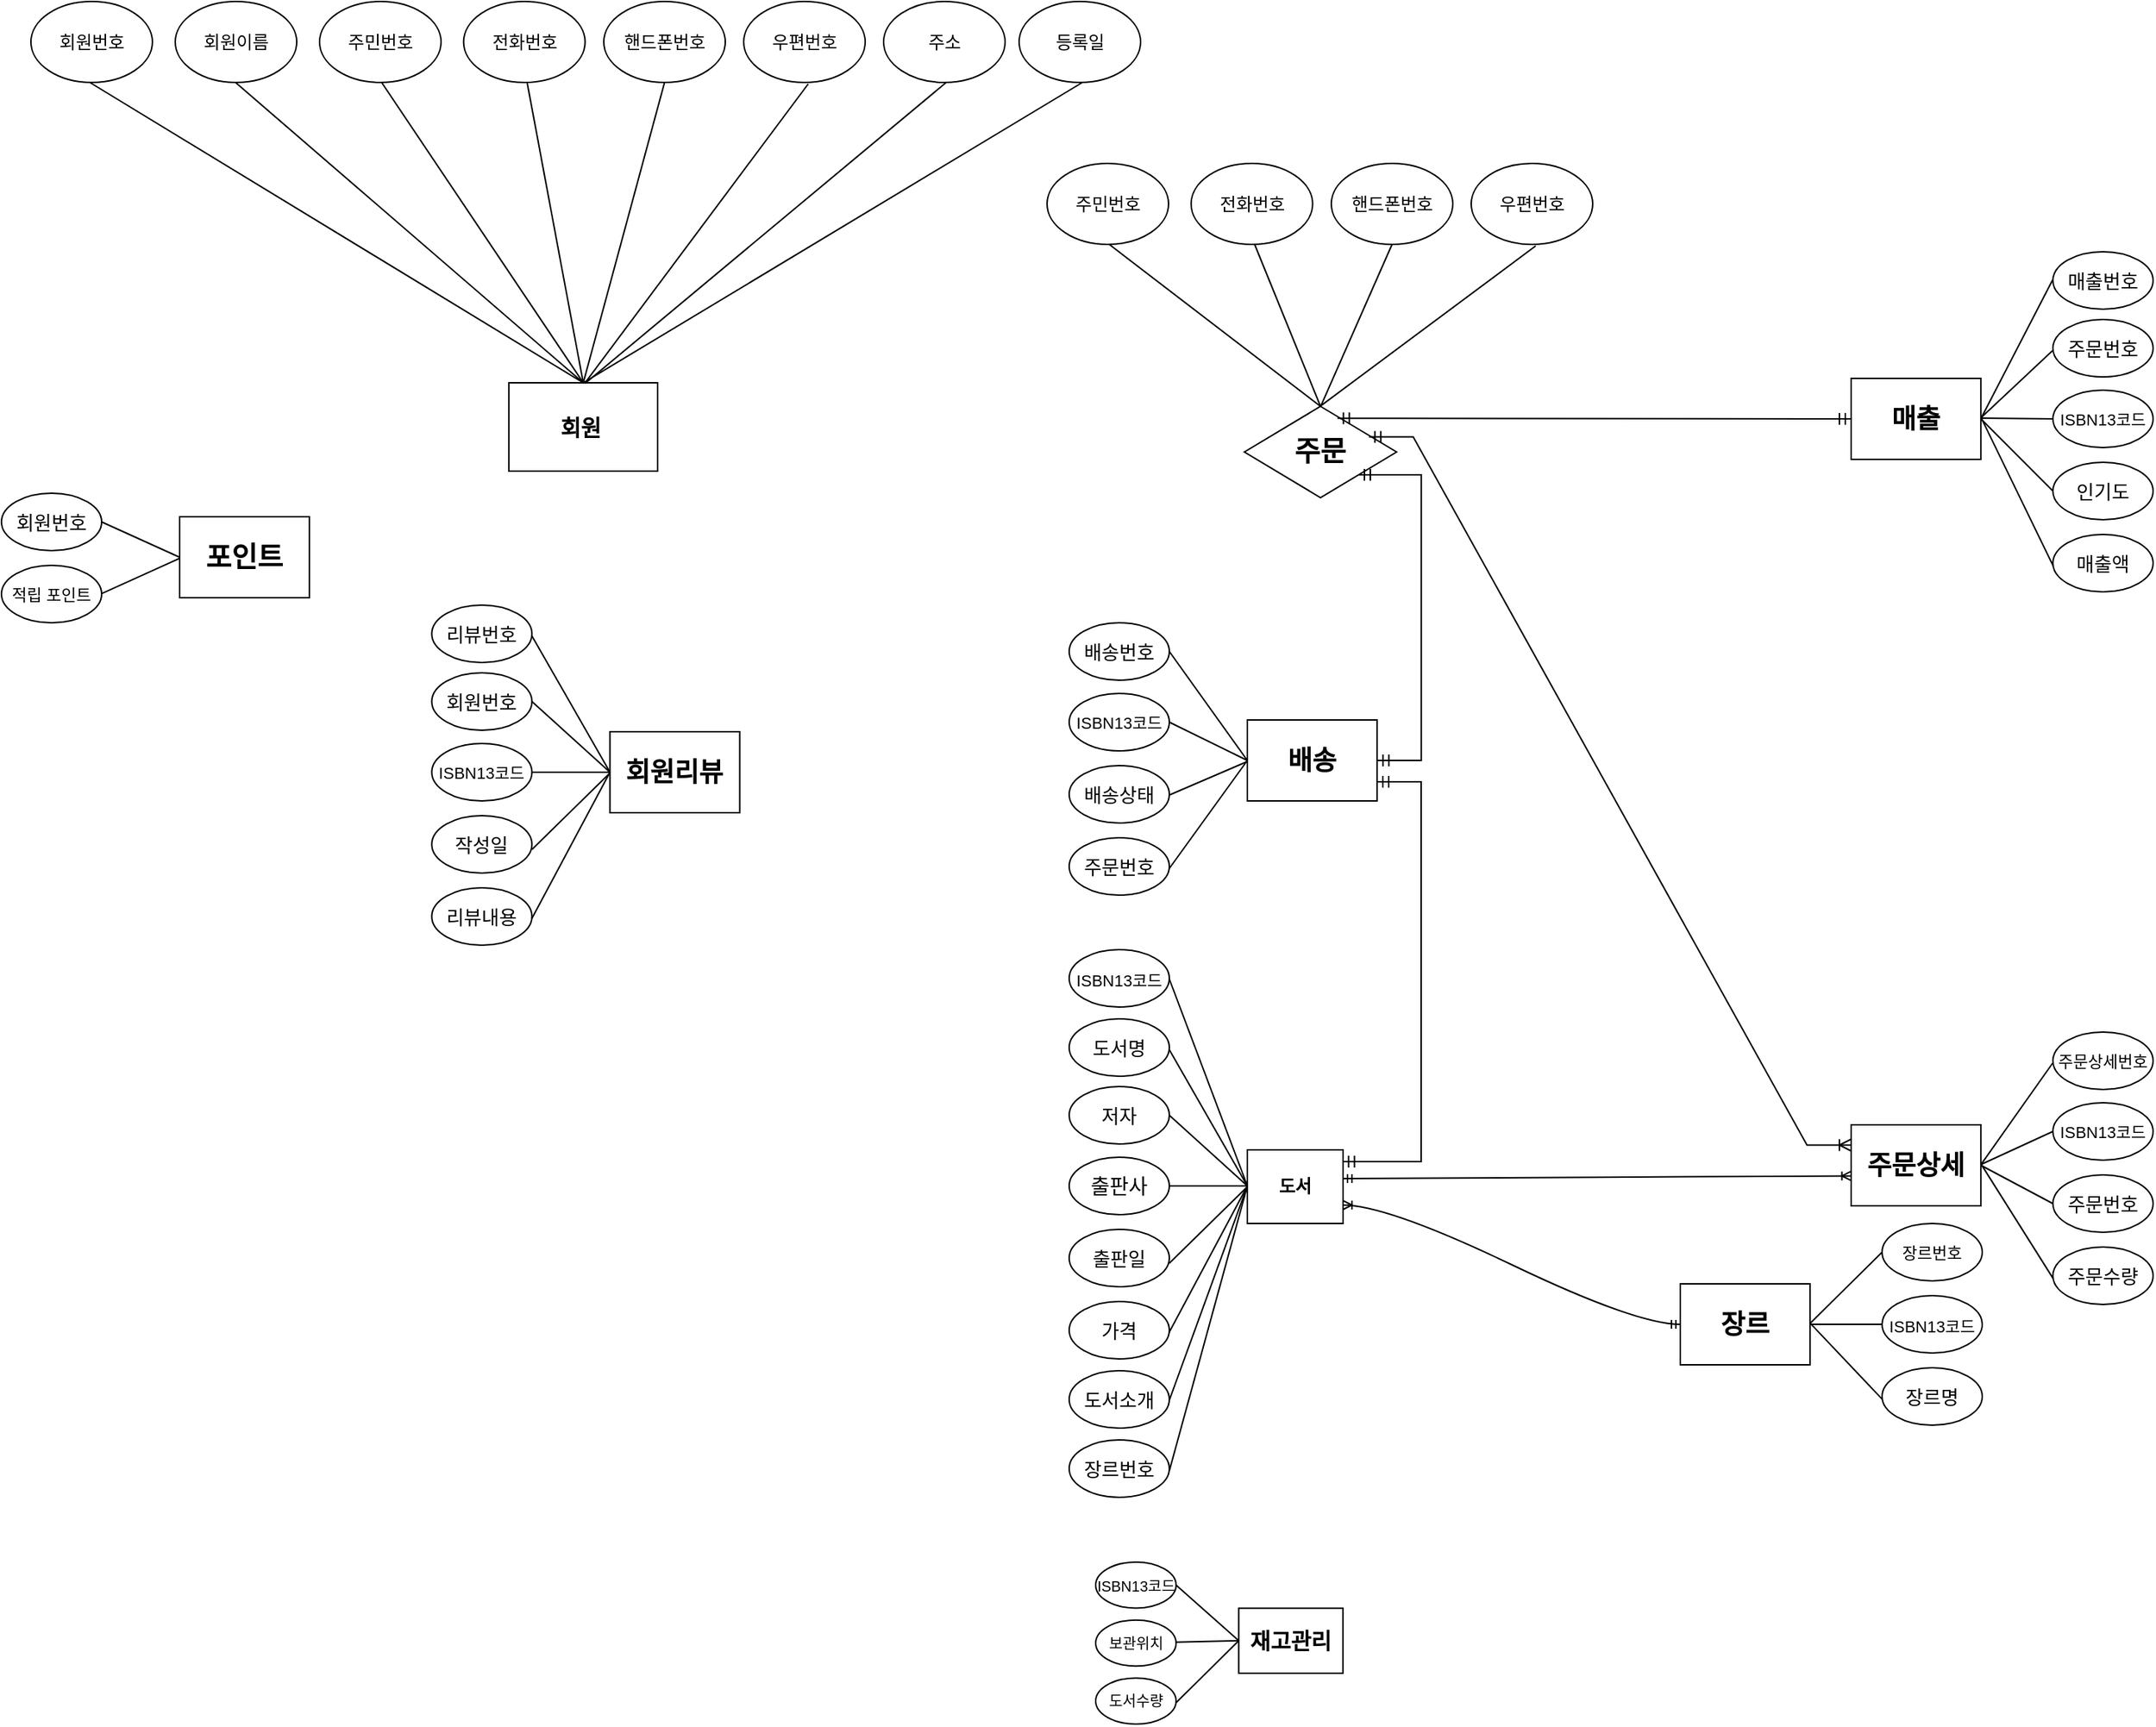 <mxfile version="26.1.2">
  <diagram name="페이지-1" id="syiTtHeckEfpy0CSojzQ">
    <mxGraphModel dx="1450" dy="1450" grid="1" gridSize="10" guides="1" tooltips="1" connect="1" arrows="1" fold="1" page="0" pageScale="1" pageWidth="827" pageHeight="1169" math="0" shadow="0">
      <root>
        <mxCell id="0" />
        <mxCell id="1" parent="0" />
        <mxCell id="3hFpW6-dM8TQfTSLVfq8-1" value="회원리뷰" style="rounded=0;whiteSpace=wrap;html=1;fontSize=18;fontStyle=1" parent="1" vertex="1">
          <mxGeometry x="-316.81" y="-24" width="88.11" height="55" as="geometry" />
        </mxCell>
        <mxCell id="3hFpW6-dM8TQfTSLVfq8-2" value="리뷰번호" style="ellipse;whiteSpace=wrap;html=1;fontSize=13;" parent="1" vertex="1">
          <mxGeometry x="-437.81" y="-110" width="68.02" height="39" as="geometry" />
        </mxCell>
        <mxCell id="3hFpW6-dM8TQfTSLVfq8-3" value="회원번호" style="ellipse;whiteSpace=wrap;html=1;fontSize=13;" parent="1" vertex="1">
          <mxGeometry x="-437.81" y="-64" width="68.02" height="39" as="geometry" />
        </mxCell>
        <mxCell id="3hFpW6-dM8TQfTSLVfq8-4" value="ISBN13코드" style="ellipse;whiteSpace=wrap;html=1;fontSize=11;" parent="1" vertex="1">
          <mxGeometry x="-437.81" y="-16" width="68.02" height="39" as="geometry" />
        </mxCell>
        <mxCell id="3hFpW6-dM8TQfTSLVfq8-5" value="작성일" style="ellipse;whiteSpace=wrap;html=1;fontSize=13;" parent="1" vertex="1">
          <mxGeometry x="-437.81" y="33" width="68.02" height="39" as="geometry" />
        </mxCell>
        <mxCell id="3hFpW6-dM8TQfTSLVfq8-6" value="리뷰내용" style="ellipse;whiteSpace=wrap;html=1;fontSize=13;" parent="1" vertex="1">
          <mxGeometry x="-437.81" y="82" width="68.02" height="39" as="geometry" />
        </mxCell>
        <mxCell id="3hFpW6-dM8TQfTSLVfq8-7" value="" style="endArrow=none;html=1;rounded=0;exitX=1;exitY=0.5;exitDx=0;exitDy=0;entryX=0;entryY=0.5;entryDx=0;entryDy=0;" parent="1" source="3hFpW6-dM8TQfTSLVfq8-4" target="3hFpW6-dM8TQfTSLVfq8-1" edge="1">
          <mxGeometry width="50" height="50" relative="1" as="geometry">
            <mxPoint x="-369.79" y="21" as="sourcePoint" />
            <mxPoint x="-317.81" y="2" as="targetPoint" />
          </mxGeometry>
        </mxCell>
        <mxCell id="3hFpW6-dM8TQfTSLVfq8-8" value="" style="endArrow=none;html=1;rounded=0;entryX=-0.004;entryY=0.516;entryDx=0;entryDy=0;entryPerimeter=0;" parent="1" target="3hFpW6-dM8TQfTSLVfq8-1" edge="1">
          <mxGeometry width="50" height="50" relative="1" as="geometry">
            <mxPoint x="-369.79" y="56" as="sourcePoint" />
            <mxPoint x="-319.79" y="6" as="targetPoint" />
          </mxGeometry>
        </mxCell>
        <mxCell id="3hFpW6-dM8TQfTSLVfq8-9" value="" style="endArrow=none;html=1;rounded=0;entryX=0;entryY=0.5;entryDx=0;entryDy=0;exitX=1;exitY=0.5;exitDx=0;exitDy=0;" parent="1" source="3hFpW6-dM8TQfTSLVfq8-3" target="3hFpW6-dM8TQfTSLVfq8-1" edge="1">
          <mxGeometry width="50" height="50" relative="1" as="geometry">
            <mxPoint x="-369.79" y="-42" as="sourcePoint" />
            <mxPoint x="-319.79" y="-92" as="targetPoint" />
          </mxGeometry>
        </mxCell>
        <mxCell id="3hFpW6-dM8TQfTSLVfq8-10" value="" style="endArrow=none;html=1;rounded=0;entryX=0;entryY=0.5;entryDx=0;entryDy=0;exitX=0.997;exitY=0.542;exitDx=0;exitDy=0;exitPerimeter=0;" parent="1" source="3hFpW6-dM8TQfTSLVfq8-6" target="3hFpW6-dM8TQfTSLVfq8-1" edge="1">
          <mxGeometry width="50" height="50" relative="1" as="geometry">
            <mxPoint x="-369.79" y="102" as="sourcePoint" />
            <mxPoint x="-319.79" y="52" as="targetPoint" />
          </mxGeometry>
        </mxCell>
        <mxCell id="3hFpW6-dM8TQfTSLVfq8-11" value="" style="endArrow=none;html=1;rounded=0;entryX=0;entryY=0.5;entryDx=0;entryDy=0;" parent="1" target="3hFpW6-dM8TQfTSLVfq8-1" edge="1">
          <mxGeometry width="50" height="50" relative="1" as="geometry">
            <mxPoint x="-369.79" y="-89" as="sourcePoint" />
            <mxPoint x="-319.79" y="-139" as="targetPoint" />
          </mxGeometry>
        </mxCell>
        <mxCell id="3hFpW6-dM8TQfTSLVfq8-12" value="포인트" style="rounded=0;whiteSpace=wrap;html=1;fontSize=19;fontStyle=1" parent="1" vertex="1">
          <mxGeometry x="-609" y="-170" width="88.11" height="55" as="geometry" />
        </mxCell>
        <mxCell id="3hFpW6-dM8TQfTSLVfq8-14" value="회원번호" style="ellipse;whiteSpace=wrap;html=1;fontSize=13;" parent="1" vertex="1">
          <mxGeometry x="-730" y="-186" width="68.02" height="39" as="geometry" />
        </mxCell>
        <mxCell id="3hFpW6-dM8TQfTSLVfq8-16" value="적립 포인트" style="ellipse;whiteSpace=wrap;html=1;fontSize=11;" parent="1" vertex="1">
          <mxGeometry x="-730" y="-137" width="68.02" height="39" as="geometry" />
        </mxCell>
        <mxCell id="3hFpW6-dM8TQfTSLVfq8-19" value="" style="endArrow=none;html=1;rounded=0;entryX=-0.004;entryY=0.516;entryDx=0;entryDy=0;entryPerimeter=0;exitX=1;exitY=0.492;exitDx=0;exitDy=0;exitPerimeter=0;" parent="1" source="3hFpW6-dM8TQfTSLVfq8-16" target="3hFpW6-dM8TQfTSLVfq8-12" edge="1">
          <mxGeometry width="50" height="50" relative="1" as="geometry">
            <mxPoint x="-661.98" y="-90" as="sourcePoint" />
            <mxPoint x="-611.98" y="-140" as="targetPoint" />
          </mxGeometry>
        </mxCell>
        <mxCell id="3hFpW6-dM8TQfTSLVfq8-20" value="" style="endArrow=none;html=1;rounded=0;entryX=0;entryY=0.5;entryDx=0;entryDy=0;exitX=1;exitY=0.5;exitDx=0;exitDy=0;" parent="1" source="3hFpW6-dM8TQfTSLVfq8-14" target="3hFpW6-dM8TQfTSLVfq8-12" edge="1">
          <mxGeometry width="50" height="50" relative="1" as="geometry">
            <mxPoint x="-661.98" y="-188" as="sourcePoint" />
            <mxPoint x="-611.98" y="-238" as="targetPoint" />
          </mxGeometry>
        </mxCell>
        <mxCell id="3hFpW6-dM8TQfTSLVfq8-40" value="배송" style="rounded=0;whiteSpace=wrap;html=1;fontSize=18;fontStyle=1" parent="1" vertex="1">
          <mxGeometry x="116" y="-32" width="88.11" height="55" as="geometry" />
        </mxCell>
        <mxCell id="3hFpW6-dM8TQfTSLVfq8-42" value="배송번호" style="ellipse;whiteSpace=wrap;html=1;fontSize=13;" parent="1" vertex="1">
          <mxGeometry x="-5" y="-98" width="68.02" height="39" as="geometry" />
        </mxCell>
        <mxCell id="3hFpW6-dM8TQfTSLVfq8-43" value="ISBN13코드" style="ellipse;whiteSpace=wrap;html=1;fontSize=11;" parent="1" vertex="1">
          <mxGeometry x="-5" y="-50" width="68.02" height="39" as="geometry" />
        </mxCell>
        <mxCell id="3hFpW6-dM8TQfTSLVfq8-44" value="배송상태" style="ellipse;whiteSpace=wrap;html=1;fontSize=13;" parent="1" vertex="1">
          <mxGeometry x="-5" y="-1" width="68.02" height="39" as="geometry" />
        </mxCell>
        <mxCell id="3hFpW6-dM8TQfTSLVfq8-45" value="주문번호" style="ellipse;whiteSpace=wrap;html=1;fontSize=13;" parent="1" vertex="1">
          <mxGeometry x="-5" y="48" width="68.02" height="39" as="geometry" />
        </mxCell>
        <mxCell id="3hFpW6-dM8TQfTSLVfq8-46" value="" style="endArrow=none;html=1;rounded=0;exitX=1;exitY=0.5;exitDx=0;exitDy=0;entryX=0;entryY=0.5;entryDx=0;entryDy=0;" parent="1" source="3hFpW6-dM8TQfTSLVfq8-43" target="3hFpW6-dM8TQfTSLVfq8-40" edge="1">
          <mxGeometry width="50" height="50" relative="1" as="geometry">
            <mxPoint x="63.02" y="13" as="sourcePoint" />
            <mxPoint x="115" y="-6" as="targetPoint" />
          </mxGeometry>
        </mxCell>
        <mxCell id="3hFpW6-dM8TQfTSLVfq8-47" value="" style="endArrow=none;html=1;rounded=0;entryX=-0.004;entryY=0.516;entryDx=0;entryDy=0;entryPerimeter=0;" parent="1" target="3hFpW6-dM8TQfTSLVfq8-40" edge="1">
          <mxGeometry width="50" height="50" relative="1" as="geometry">
            <mxPoint x="63" y="19" as="sourcePoint" />
            <mxPoint x="113.02" y="-2" as="targetPoint" />
          </mxGeometry>
        </mxCell>
        <mxCell id="3hFpW6-dM8TQfTSLVfq8-48" value="" style="endArrow=none;html=1;rounded=0;entryX=0;entryY=0.5;entryDx=0;entryDy=0;exitX=1;exitY=0.5;exitDx=0;exitDy=0;" parent="1" source="3hFpW6-dM8TQfTSLVfq8-42" target="3hFpW6-dM8TQfTSLVfq8-40" edge="1">
          <mxGeometry width="50" height="50" relative="1" as="geometry">
            <mxPoint x="63.02" y="-50" as="sourcePoint" />
            <mxPoint x="113.02" y="-100" as="targetPoint" />
          </mxGeometry>
        </mxCell>
        <mxCell id="3hFpW6-dM8TQfTSLVfq8-49" value="" style="endArrow=none;html=1;rounded=0;entryX=0;entryY=0.5;entryDx=0;entryDy=0;exitX=0.997;exitY=0.542;exitDx=0;exitDy=0;exitPerimeter=0;" parent="1" source="3hFpW6-dM8TQfTSLVfq8-45" target="3hFpW6-dM8TQfTSLVfq8-40" edge="1">
          <mxGeometry width="50" height="50" relative="1" as="geometry">
            <mxPoint x="63.02" y="94" as="sourcePoint" />
            <mxPoint x="113.02" y="44" as="targetPoint" />
          </mxGeometry>
        </mxCell>
        <mxCell id="3hFpW6-dM8TQfTSLVfq8-141" value="" style="group" parent="1" vertex="1" connectable="0">
          <mxGeometry x="-710" y="-520" width="753.5" height="319" as="geometry" />
        </mxCell>
        <mxCell id="3hFpW6-dM8TQfTSLVfq8-113" value="회원&amp;nbsp;" style="rounded=0;whiteSpace=wrap;html=1;fontStyle=1;fontSize=15;" parent="3hFpW6-dM8TQfTSLVfq8-141" vertex="1">
          <mxGeometry x="324.56" y="259" width="101" height="60" as="geometry" />
        </mxCell>
        <mxCell id="3hFpW6-dM8TQfTSLVfq8-114" value="전화번호" style="ellipse;whiteSpace=wrap;html=1;" parent="3hFpW6-dM8TQfTSLVfq8-141" vertex="1">
          <mxGeometry x="293.81" width="82.5" height="55" as="geometry" />
        </mxCell>
        <mxCell id="3hFpW6-dM8TQfTSLVfq8-115" value="주민번호" style="ellipse;whiteSpace=wrap;html=1;" parent="3hFpW6-dM8TQfTSLVfq8-141" vertex="1">
          <mxGeometry x="196" width="82.5" height="55" as="geometry" />
        </mxCell>
        <mxCell id="3hFpW6-dM8TQfTSLVfq8-116" value="회원이름" style="ellipse;whiteSpace=wrap;html=1;" parent="3hFpW6-dM8TQfTSLVfq8-141" vertex="1">
          <mxGeometry x="98" width="82.5" height="55" as="geometry" />
        </mxCell>
        <mxCell id="3hFpW6-dM8TQfTSLVfq8-117" value="회원번호" style="ellipse;whiteSpace=wrap;html=1;" parent="3hFpW6-dM8TQfTSLVfq8-141" vertex="1">
          <mxGeometry width="82.5" height="55" as="geometry" />
        </mxCell>
        <mxCell id="3hFpW6-dM8TQfTSLVfq8-118" value="우편번호" style="ellipse;whiteSpace=wrap;html=1;" parent="3hFpW6-dM8TQfTSLVfq8-141" vertex="1">
          <mxGeometry x="484" width="82.5" height="55" as="geometry" />
        </mxCell>
        <mxCell id="3hFpW6-dM8TQfTSLVfq8-119" value="핸드폰번호" style="ellipse;whiteSpace=wrap;html=1;" parent="3hFpW6-dM8TQfTSLVfq8-141" vertex="1">
          <mxGeometry x="389" width="82.5" height="55" as="geometry" />
        </mxCell>
        <mxCell id="3hFpW6-dM8TQfTSLVfq8-120" value="주소" style="ellipse;whiteSpace=wrap;html=1;" parent="3hFpW6-dM8TQfTSLVfq8-141" vertex="1">
          <mxGeometry x="579" width="82.5" height="55" as="geometry" />
        </mxCell>
        <mxCell id="3hFpW6-dM8TQfTSLVfq8-121" value="등록일" style="ellipse;whiteSpace=wrap;html=1;" parent="3hFpW6-dM8TQfTSLVfq8-141" vertex="1">
          <mxGeometry x="671" width="82.5" height="55" as="geometry" />
        </mxCell>
        <mxCell id="3hFpW6-dM8TQfTSLVfq8-122" value="" style="endArrow=none;html=1;rounded=0;entryX=0.5;entryY=1;entryDx=0;entryDy=0;exitX=0.5;exitY=0;exitDx=0;exitDy=0;" parent="3hFpW6-dM8TQfTSLVfq8-141" source="3hFpW6-dM8TQfTSLVfq8-113" target="3hFpW6-dM8TQfTSLVfq8-119" edge="1">
          <mxGeometry width="50" height="50" relative="1" as="geometry">
            <mxPoint x="378" y="261" as="sourcePoint" />
            <mxPoint x="453" y="107" as="targetPoint" />
          </mxGeometry>
        </mxCell>
        <mxCell id="3hFpW6-dM8TQfTSLVfq8-124" value="" style="endArrow=none;html=1;rounded=0;entryX=0.5;entryY=1;entryDx=0;entryDy=0;exitX=0.501;exitY=0.01;exitDx=0;exitDy=0;exitPerimeter=0;" parent="3hFpW6-dM8TQfTSLVfq8-141" source="3hFpW6-dM8TQfTSLVfq8-113" edge="1">
          <mxGeometry width="50" height="50" relative="1" as="geometry">
            <mxPoint x="281.94" y="259" as="sourcePoint" />
            <mxPoint x="336.94" y="55" as="targetPoint" />
          </mxGeometry>
        </mxCell>
        <mxCell id="3hFpW6-dM8TQfTSLVfq8-126" value="" style="endArrow=none;html=1;rounded=0;entryX=0.5;entryY=1;entryDx=0;entryDy=0;exitX=0.511;exitY=0.009;exitDx=0;exitDy=0;exitPerimeter=0;" parent="3hFpW6-dM8TQfTSLVfq8-141" source="3hFpW6-dM8TQfTSLVfq8-113" edge="1">
          <mxGeometry width="50" height="50" relative="1" as="geometry">
            <mxPoint x="375" y="258" as="sourcePoint" />
            <mxPoint x="621.5" y="55" as="targetPoint" />
          </mxGeometry>
        </mxCell>
        <mxCell id="3hFpW6-dM8TQfTSLVfq8-127" value="" style="endArrow=none;html=1;rounded=0;entryX=0.5;entryY=1;entryDx=0;entryDy=0;exitX=0.5;exitY=0;exitDx=0;exitDy=0;" parent="3hFpW6-dM8TQfTSLVfq8-141" source="3hFpW6-dM8TQfTSLVfq8-113" edge="1">
          <mxGeometry width="50" height="50" relative="1" as="geometry">
            <mxPoint x="659" y="259" as="sourcePoint" />
            <mxPoint x="714" y="55" as="targetPoint" />
          </mxGeometry>
        </mxCell>
        <mxCell id="3hFpW6-dM8TQfTSLVfq8-128" value="" style="endArrow=none;html=1;rounded=0;entryX=0.5;entryY=1;entryDx=0;entryDy=0;" parent="3hFpW6-dM8TQfTSLVfq8-141" edge="1">
          <mxGeometry width="50" height="50" relative="1" as="geometry">
            <mxPoint x="376.31" y="259" as="sourcePoint" />
            <mxPoint x="527.81" y="56" as="targetPoint" />
          </mxGeometry>
        </mxCell>
        <mxCell id="3hFpW6-dM8TQfTSLVfq8-129" value="" style="endArrow=none;html=1;rounded=0;entryX=0.51;entryY=0.998;entryDx=0;entryDy=0;exitX=0.5;exitY=0;exitDx=0;exitDy=0;entryPerimeter=0;" parent="3hFpW6-dM8TQfTSLVfq8-141" source="3hFpW6-dM8TQfTSLVfq8-113" target="3hFpW6-dM8TQfTSLVfq8-115" edge="1">
          <mxGeometry width="50" height="50" relative="1" as="geometry">
            <mxPoint x="87" y="259" as="sourcePoint" />
            <mxPoint x="238.5" y="56" as="targetPoint" />
          </mxGeometry>
        </mxCell>
        <mxCell id="3hFpW6-dM8TQfTSLVfq8-130" value="" style="endArrow=none;html=1;rounded=0;entryX=0.51;entryY=0.998;entryDx=0;entryDy=0;exitX=0.5;exitY=0;exitDx=0;exitDy=0;entryPerimeter=0;" parent="3hFpW6-dM8TQfTSLVfq8-141" source="3hFpW6-dM8TQfTSLVfq8-113" edge="1">
          <mxGeometry width="50" height="50" relative="1" as="geometry">
            <mxPoint x="275.93" y="259" as="sourcePoint" />
            <mxPoint x="138.93" y="55" as="targetPoint" />
          </mxGeometry>
        </mxCell>
        <mxCell id="3hFpW6-dM8TQfTSLVfq8-131" value="" style="endArrow=none;html=1;rounded=0;entryX=0.51;entryY=0.998;entryDx=0;entryDy=0;exitX=0.5;exitY=0;exitDx=0;exitDy=0;entryPerimeter=0;" parent="3hFpW6-dM8TQfTSLVfq8-141" source="3hFpW6-dM8TQfTSLVfq8-113" edge="1">
          <mxGeometry width="50" height="50" relative="1" as="geometry">
            <mxPoint x="276.07" y="259" as="sourcePoint" />
            <mxPoint x="40" y="55" as="targetPoint" />
          </mxGeometry>
        </mxCell>
        <mxCell id="3hFpW6-dM8TQfTSLVfq8-142" value="" style="group" parent="1" vertex="1" connectable="0">
          <mxGeometry x="-20" y="-410" width="370.5" height="227" as="geometry" />
        </mxCell>
        <mxCell id="3hFpW6-dM8TQfTSLVfq8-132" value="주문" style="rhombus;whiteSpace=wrap;html=1;fontSize=19;fontStyle=1" parent="3hFpW6-dM8TQfTSLVfq8-142" vertex="1">
          <mxGeometry x="134" y="165" width="103.33" height="62" as="geometry" />
        </mxCell>
        <mxCell id="3hFpW6-dM8TQfTSLVfq8-133" value="주민번호" style="ellipse;whiteSpace=wrap;html=1;" parent="3hFpW6-dM8TQfTSLVfq8-142" vertex="1">
          <mxGeometry width="82.5" height="55" as="geometry" />
        </mxCell>
        <mxCell id="3hFpW6-dM8TQfTSLVfq8-134" value="전화번호" style="ellipse;whiteSpace=wrap;html=1;" parent="3hFpW6-dM8TQfTSLVfq8-142" vertex="1">
          <mxGeometry x="97.81" width="82.5" height="55" as="geometry" />
        </mxCell>
        <mxCell id="3hFpW6-dM8TQfTSLVfq8-135" value="핸드폰번호" style="ellipse;whiteSpace=wrap;html=1;" parent="3hFpW6-dM8TQfTSLVfq8-142" vertex="1">
          <mxGeometry x="193" width="82.5" height="55" as="geometry" />
        </mxCell>
        <mxCell id="3hFpW6-dM8TQfTSLVfq8-136" value="우편번호" style="ellipse;whiteSpace=wrap;html=1;" parent="3hFpW6-dM8TQfTSLVfq8-142" vertex="1">
          <mxGeometry x="288" width="82.5" height="55" as="geometry" />
        </mxCell>
        <mxCell id="3hFpW6-dM8TQfTSLVfq8-137" value="" style="endArrow=none;html=1;rounded=0;entryX=0.51;entryY=0.998;entryDx=0;entryDy=0;entryPerimeter=0;exitX=0.5;exitY=0;exitDx=0;exitDy=0;" parent="3hFpW6-dM8TQfTSLVfq8-142" source="3hFpW6-dM8TQfTSLVfq8-132" target="3hFpW6-dM8TQfTSLVfq8-133" edge="1">
          <mxGeometry width="50" height="50" relative="1" as="geometry">
            <mxPoint x="179" y="259" as="sourcePoint" />
            <mxPoint x="42.5" y="56" as="targetPoint" />
          </mxGeometry>
        </mxCell>
        <mxCell id="3hFpW6-dM8TQfTSLVfq8-138" value="" style="endArrow=none;html=1;rounded=0;entryX=0.5;entryY=1;entryDx=0;entryDy=0;exitX=0.5;exitY=0;exitDx=0;exitDy=0;" parent="3hFpW6-dM8TQfTSLVfq8-142" source="3hFpW6-dM8TQfTSLVfq8-132" edge="1">
          <mxGeometry width="50" height="50" relative="1" as="geometry">
            <mxPoint x="179" y="260" as="sourcePoint" />
            <mxPoint x="140.94" y="55" as="targetPoint" />
          </mxGeometry>
        </mxCell>
        <mxCell id="3hFpW6-dM8TQfTSLVfq8-139" value="" style="endArrow=none;html=1;rounded=0;entryX=0.5;entryY=1;entryDx=0;entryDy=0;exitX=0.5;exitY=0.005;exitDx=0;exitDy=0;exitPerimeter=0;" parent="3hFpW6-dM8TQfTSLVfq8-142" source="3hFpW6-dM8TQfTSLVfq8-132" target="3hFpW6-dM8TQfTSLVfq8-135" edge="1">
          <mxGeometry width="50" height="50" relative="1" as="geometry">
            <mxPoint x="179" y="259" as="sourcePoint" />
            <mxPoint x="257" y="107" as="targetPoint" />
          </mxGeometry>
        </mxCell>
        <mxCell id="3hFpW6-dM8TQfTSLVfq8-140" value="" style="endArrow=none;html=1;rounded=0;entryX=0.5;entryY=1;entryDx=0;entryDy=0;exitX=0.498;exitY=-0.001;exitDx=0;exitDy=0;exitPerimeter=0;" parent="3hFpW6-dM8TQfTSLVfq8-142" source="3hFpW6-dM8TQfTSLVfq8-132" edge="1">
          <mxGeometry width="50" height="50" relative="1" as="geometry">
            <mxPoint x="180.31" y="259" as="sourcePoint" />
            <mxPoint x="331.81" y="56" as="targetPoint" />
          </mxGeometry>
        </mxCell>
        <mxCell id="3hFpW6-dM8TQfTSLVfq8-143" value="" style="group" parent="1" vertex="1" connectable="0">
          <mxGeometry x="526" y="180" width="205.02" height="185" as="geometry" />
        </mxCell>
        <mxCell id="3hFpW6-dM8TQfTSLVfq8-72" value="주문상세" style="rounded=0;whiteSpace=wrap;html=1;fontSize=18;fontStyle=1" parent="3hFpW6-dM8TQfTSLVfq8-143" vertex="1">
          <mxGeometry y="63" width="88.11" height="55" as="geometry" />
        </mxCell>
        <mxCell id="3hFpW6-dM8TQfTSLVfq8-74" value="주문상세번호" style="ellipse;whiteSpace=wrap;html=1;fontSize=11;" parent="3hFpW6-dM8TQfTSLVfq8-143" vertex="1">
          <mxGeometry x="137" width="68.02" height="39" as="geometry" />
        </mxCell>
        <mxCell id="3hFpW6-dM8TQfTSLVfq8-75" value="ISBN13코드" style="ellipse;whiteSpace=wrap;html=1;fontSize=11;" parent="3hFpW6-dM8TQfTSLVfq8-143" vertex="1">
          <mxGeometry x="137" y="48" width="68.02" height="39" as="geometry" />
        </mxCell>
        <mxCell id="3hFpW6-dM8TQfTSLVfq8-76" value="주문번호" style="ellipse;whiteSpace=wrap;html=1;fontSize=13;" parent="3hFpW6-dM8TQfTSLVfq8-143" vertex="1">
          <mxGeometry x="137" y="97" width="68.02" height="39" as="geometry" />
        </mxCell>
        <mxCell id="3hFpW6-dM8TQfTSLVfq8-77" value="주문수량" style="ellipse;whiteSpace=wrap;html=1;fontSize=13;" parent="3hFpW6-dM8TQfTSLVfq8-143" vertex="1">
          <mxGeometry x="137" y="146" width="68.02" height="39" as="geometry" />
        </mxCell>
        <mxCell id="3hFpW6-dM8TQfTSLVfq8-78" value="" style="endArrow=none;html=1;rounded=0;exitX=0;exitY=0.5;exitDx=0;exitDy=0;" parent="3hFpW6-dM8TQfTSLVfq8-143" source="3hFpW6-dM8TQfTSLVfq8-75" edge="1">
          <mxGeometry width="50" height="50" relative="1" as="geometry">
            <mxPoint x="205.02" y="108" as="sourcePoint" />
            <mxPoint x="88" y="90" as="targetPoint" />
          </mxGeometry>
        </mxCell>
        <mxCell id="3hFpW6-dM8TQfTSLVfq8-79" value="" style="endArrow=none;html=1;rounded=0;entryX=1;entryY=0.5;entryDx=0;entryDy=0;exitX=0;exitY=0.5;exitDx=0;exitDy=0;" parent="3hFpW6-dM8TQfTSLVfq8-143" source="3hFpW6-dM8TQfTSLVfq8-76" target="3hFpW6-dM8TQfTSLVfq8-72" edge="1">
          <mxGeometry width="50" height="50" relative="1" as="geometry">
            <mxPoint x="136" y="139" as="sourcePoint" />
            <mxPoint x="87" y="92" as="targetPoint" />
          </mxGeometry>
        </mxCell>
        <mxCell id="3hFpW6-dM8TQfTSLVfq8-80" value="" style="endArrow=none;html=1;rounded=0;entryX=1.005;entryY=0.48;entryDx=0;entryDy=0;exitX=-0.003;exitY=0.542;exitDx=0;exitDy=0;entryPerimeter=0;exitPerimeter=0;" parent="3hFpW6-dM8TQfTSLVfq8-143" source="3hFpW6-dM8TQfTSLVfq8-74" target="3hFpW6-dM8TQfTSLVfq8-72" edge="1">
          <mxGeometry width="50" height="50" relative="1" as="geometry">
            <mxPoint x="205.02" y="45" as="sourcePoint" />
            <mxPoint x="255.02" y="-5" as="targetPoint" />
          </mxGeometry>
        </mxCell>
        <mxCell id="3hFpW6-dM8TQfTSLVfq8-81" value="" style="endArrow=none;html=1;rounded=0;exitX=0.004;exitY=0.553;exitDx=0;exitDy=0;exitPerimeter=0;entryX=1.003;entryY=0.49;entryDx=0;entryDy=0;entryPerimeter=0;" parent="3hFpW6-dM8TQfTSLVfq8-143" source="3hFpW6-dM8TQfTSLVfq8-77" target="3hFpW6-dM8TQfTSLVfq8-72" edge="1">
          <mxGeometry width="50" height="50" relative="1" as="geometry">
            <mxPoint x="205.02" y="189" as="sourcePoint" />
            <mxPoint x="87" y="91" as="targetPoint" />
          </mxGeometry>
        </mxCell>
        <mxCell id="3hFpW6-dM8TQfTSLVfq8-144" value="" style="group" parent="1" vertex="1" connectable="0">
          <mxGeometry x="526" y="-350" width="205.02" height="231" as="geometry" />
        </mxCell>
        <mxCell id="3hFpW6-dM8TQfTSLVfq8-61" value="매출" style="rounded=0;whiteSpace=wrap;html=1;fontSize=18;fontStyle=1" parent="3hFpW6-dM8TQfTSLVfq8-144" vertex="1">
          <mxGeometry y="86" width="88.11" height="55" as="geometry" />
        </mxCell>
        <mxCell id="3hFpW6-dM8TQfTSLVfq8-62" value="매출번호" style="ellipse;whiteSpace=wrap;html=1;fontSize=13;" parent="3hFpW6-dM8TQfTSLVfq8-144" vertex="1">
          <mxGeometry x="137" width="68.02" height="39" as="geometry" />
        </mxCell>
        <mxCell id="3hFpW6-dM8TQfTSLVfq8-63" value="주문번호" style="ellipse;whiteSpace=wrap;html=1;fontSize=13;" parent="3hFpW6-dM8TQfTSLVfq8-144" vertex="1">
          <mxGeometry x="137" y="46" width="68.02" height="39" as="geometry" />
        </mxCell>
        <mxCell id="3hFpW6-dM8TQfTSLVfq8-64" value="ISBN13코드" style="ellipse;whiteSpace=wrap;html=1;fontSize=11;" parent="3hFpW6-dM8TQfTSLVfq8-144" vertex="1">
          <mxGeometry x="137" y="94" width="68.02" height="39" as="geometry" />
        </mxCell>
        <mxCell id="3hFpW6-dM8TQfTSLVfq8-65" value="인기도" style="ellipse;whiteSpace=wrap;html=1;fontSize=13;" parent="3hFpW6-dM8TQfTSLVfq8-144" vertex="1">
          <mxGeometry x="137" y="143" width="68.02" height="39" as="geometry" />
        </mxCell>
        <mxCell id="3hFpW6-dM8TQfTSLVfq8-66" value="매출액" style="ellipse;whiteSpace=wrap;html=1;fontSize=13;" parent="3hFpW6-dM8TQfTSLVfq8-144" vertex="1">
          <mxGeometry x="137" y="192" width="68.02" height="39" as="geometry" />
        </mxCell>
        <mxCell id="3hFpW6-dM8TQfTSLVfq8-67" value="" style="endArrow=none;html=1;rounded=0;exitX=0;exitY=0.5;exitDx=0;exitDy=0;" parent="3hFpW6-dM8TQfTSLVfq8-144" source="3hFpW6-dM8TQfTSLVfq8-64" edge="1">
          <mxGeometry width="50" height="50" relative="1" as="geometry">
            <mxPoint x="205.02" y="131" as="sourcePoint" />
            <mxPoint x="88" y="113" as="targetPoint" />
          </mxGeometry>
        </mxCell>
        <mxCell id="3hFpW6-dM8TQfTSLVfq8-68" value="" style="endArrow=none;html=1;rounded=0;entryX=1;entryY=0.5;entryDx=0;entryDy=0;exitX=0;exitY=0.5;exitDx=0;exitDy=0;" parent="3hFpW6-dM8TQfTSLVfq8-144" source="3hFpW6-dM8TQfTSLVfq8-65" target="3hFpW6-dM8TQfTSLVfq8-61" edge="1">
          <mxGeometry width="50" height="50" relative="1" as="geometry">
            <mxPoint x="136" y="162" as="sourcePoint" />
            <mxPoint x="87" y="115" as="targetPoint" />
          </mxGeometry>
        </mxCell>
        <mxCell id="3hFpW6-dM8TQfTSLVfq8-69" value="" style="endArrow=none;html=1;rounded=0;entryX=1.005;entryY=0.48;entryDx=0;entryDy=0;exitX=-0.003;exitY=0.542;exitDx=0;exitDy=0;entryPerimeter=0;exitPerimeter=0;" parent="3hFpW6-dM8TQfTSLVfq8-144" source="3hFpW6-dM8TQfTSLVfq8-63" target="3hFpW6-dM8TQfTSLVfq8-61" edge="1">
          <mxGeometry width="50" height="50" relative="1" as="geometry">
            <mxPoint x="205.02" y="68" as="sourcePoint" />
            <mxPoint x="255.02" y="18" as="targetPoint" />
          </mxGeometry>
        </mxCell>
        <mxCell id="3hFpW6-dM8TQfTSLVfq8-70" value="" style="endArrow=none;html=1;rounded=0;exitX=0.004;exitY=0.553;exitDx=0;exitDy=0;exitPerimeter=0;entryX=1.003;entryY=0.49;entryDx=0;entryDy=0;entryPerimeter=0;" parent="3hFpW6-dM8TQfTSLVfq8-144" source="3hFpW6-dM8TQfTSLVfq8-66" target="3hFpW6-dM8TQfTSLVfq8-61" edge="1">
          <mxGeometry width="50" height="50" relative="1" as="geometry">
            <mxPoint x="205.02" y="212" as="sourcePoint" />
            <mxPoint x="87" y="114" as="targetPoint" />
          </mxGeometry>
        </mxCell>
        <mxCell id="3hFpW6-dM8TQfTSLVfq8-71" value="" style="endArrow=none;html=1;rounded=0;entryX=1.002;entryY=0.491;entryDx=0;entryDy=0;entryPerimeter=0;exitX=-0.002;exitY=0.487;exitDx=0;exitDy=0;exitPerimeter=0;" parent="3hFpW6-dM8TQfTSLVfq8-144" source="3hFpW6-dM8TQfTSLVfq8-62" target="3hFpW6-dM8TQfTSLVfq8-61" edge="1">
          <mxGeometry width="50" height="50" relative="1" as="geometry">
            <mxPoint x="205.02" y="21" as="sourcePoint" />
            <mxPoint x="88" y="115" as="targetPoint" />
          </mxGeometry>
        </mxCell>
        <mxCell id="3hFpW6-dM8TQfTSLVfq8-145" value="" style="group" parent="1" vertex="1" connectable="0">
          <mxGeometry x="410" y="310" width="205.02" height="137" as="geometry" />
        </mxCell>
        <mxCell id="3hFpW6-dM8TQfTSLVfq8-83" value="장르" style="rounded=0;whiteSpace=wrap;html=1;fontSize=18;fontStyle=1" parent="3hFpW6-dM8TQfTSLVfq8-145" vertex="1">
          <mxGeometry y="41" width="88.11" height="55" as="geometry" />
        </mxCell>
        <mxCell id="3hFpW6-dM8TQfTSLVfq8-85" value="장르번호" style="ellipse;whiteSpace=wrap;html=1;fontSize=11;" parent="3hFpW6-dM8TQfTSLVfq8-145" vertex="1">
          <mxGeometry x="137" width="68.02" height="39" as="geometry" />
        </mxCell>
        <mxCell id="3hFpW6-dM8TQfTSLVfq8-86" value="&lt;span style=&quot;font-size: 11px;&quot;&gt;ISBN13코드&lt;/span&gt;" style="ellipse;whiteSpace=wrap;html=1;fontSize=13;" parent="3hFpW6-dM8TQfTSLVfq8-145" vertex="1">
          <mxGeometry x="137" y="49" width="68.02" height="39" as="geometry" />
        </mxCell>
        <mxCell id="3hFpW6-dM8TQfTSLVfq8-87" value="장르명" style="ellipse;whiteSpace=wrap;html=1;fontSize=13;" parent="3hFpW6-dM8TQfTSLVfq8-145" vertex="1">
          <mxGeometry x="137" y="98" width="68.02" height="39" as="geometry" />
        </mxCell>
        <mxCell id="3hFpW6-dM8TQfTSLVfq8-88" value="" style="endArrow=none;html=1;rounded=0;exitX=0;exitY=0.5;exitDx=0;exitDy=0;" parent="3hFpW6-dM8TQfTSLVfq8-145" source="3hFpW6-dM8TQfTSLVfq8-85" edge="1">
          <mxGeometry width="50" height="50" relative="1" as="geometry">
            <mxPoint x="205.02" y="86" as="sourcePoint" />
            <mxPoint x="88" y="68" as="targetPoint" />
          </mxGeometry>
        </mxCell>
        <mxCell id="3hFpW6-dM8TQfTSLVfq8-89" value="" style="endArrow=none;html=1;rounded=0;entryX=1;entryY=0.5;entryDx=0;entryDy=0;exitX=0;exitY=0.5;exitDx=0;exitDy=0;" parent="3hFpW6-dM8TQfTSLVfq8-145" source="3hFpW6-dM8TQfTSLVfq8-86" target="3hFpW6-dM8TQfTSLVfq8-83" edge="1">
          <mxGeometry width="50" height="50" relative="1" as="geometry">
            <mxPoint x="136" y="117" as="sourcePoint" />
            <mxPoint x="87" y="70" as="targetPoint" />
          </mxGeometry>
        </mxCell>
        <mxCell id="3hFpW6-dM8TQfTSLVfq8-91" value="" style="endArrow=none;html=1;rounded=0;exitX=0.004;exitY=0.553;exitDx=0;exitDy=0;exitPerimeter=0;entryX=1.003;entryY=0.49;entryDx=0;entryDy=0;entryPerimeter=0;" parent="3hFpW6-dM8TQfTSLVfq8-145" source="3hFpW6-dM8TQfTSLVfq8-87" target="3hFpW6-dM8TQfTSLVfq8-83" edge="1">
          <mxGeometry width="50" height="50" relative="1" as="geometry">
            <mxPoint x="205.02" y="167" as="sourcePoint" />
            <mxPoint x="87" y="69" as="targetPoint" />
          </mxGeometry>
        </mxCell>
        <mxCell id="3hFpW6-dM8TQfTSLVfq8-147" value="" style="group" parent="1" vertex="1" connectable="0">
          <mxGeometry x="13" y="540" width="167.91" height="110" as="geometry" />
        </mxCell>
        <mxCell id="3hFpW6-dM8TQfTSLVfq8-52" value="재고관리" style="rounded=0;whiteSpace=wrap;html=1;fontSize=15;fontStyle=1" parent="3hFpW6-dM8TQfTSLVfq8-147" vertex="1">
          <mxGeometry x="97.16" y="31.314" width="70.75" height="44.161" as="geometry" />
        </mxCell>
        <mxCell id="3hFpW6-dM8TQfTSLVfq8-54" value="ISBN13코드" style="ellipse;whiteSpace=wrap;html=1;fontSize=10;" parent="3hFpW6-dM8TQfTSLVfq8-147" vertex="1">
          <mxGeometry width="54.618" height="31.314" as="geometry" />
        </mxCell>
        <mxCell id="3hFpW6-dM8TQfTSLVfq8-55" value="보관위치" style="ellipse;whiteSpace=wrap;html=1;fontSize=10;" parent="3hFpW6-dM8TQfTSLVfq8-147" vertex="1">
          <mxGeometry y="39.343" width="54.618" height="31.314" as="geometry" />
        </mxCell>
        <mxCell id="3hFpW6-dM8TQfTSLVfq8-56" value="도서수량" style="ellipse;whiteSpace=wrap;html=1;fontSize=10;" parent="3hFpW6-dM8TQfTSLVfq8-147" vertex="1">
          <mxGeometry y="78.686" width="54.618" height="31.314" as="geometry" />
        </mxCell>
        <mxCell id="3hFpW6-dM8TQfTSLVfq8-57" value="" style="endArrow=none;html=1;rounded=0;exitX=1;exitY=0.5;exitDx=0;exitDy=0;entryX=0;entryY=0.5;entryDx=0;entryDy=0;" parent="3hFpW6-dM8TQfTSLVfq8-147" source="3hFpW6-dM8TQfTSLVfq8-54" target="3hFpW6-dM8TQfTSLVfq8-52" edge="1">
          <mxGeometry width="50" height="50" relative="1" as="geometry">
            <mxPoint x="54.618" y="67.445" as="sourcePoint" />
            <mxPoint x="96.357" y="52.19" as="targetPoint" />
          </mxGeometry>
        </mxCell>
        <mxCell id="3hFpW6-dM8TQfTSLVfq8-58" value="" style="endArrow=none;html=1;rounded=0;entryX=0;entryY=0.5;entryDx=0;entryDy=0;exitX=0.998;exitY=0.481;exitDx=0;exitDy=0;exitPerimeter=0;" parent="3hFpW6-dM8TQfTSLVfq8-147" source="3hFpW6-dM8TQfTSLVfq8-55" target="3hFpW6-dM8TQfTSLVfq8-52" edge="1">
          <mxGeometry width="50" height="50" relative="1" as="geometry">
            <mxPoint x="54.602" y="72.263" as="sourcePoint" />
            <mxPoint x="94.767" y="55.401" as="targetPoint" />
          </mxGeometry>
        </mxCell>
        <mxCell id="3hFpW6-dM8TQfTSLVfq8-60" value="" style="endArrow=none;html=1;rounded=0;entryX=0;entryY=0.5;entryDx=0;entryDy=0;exitX=0.997;exitY=0.542;exitDx=0;exitDy=0;exitPerimeter=0;" parent="3hFpW6-dM8TQfTSLVfq8-147" source="3hFpW6-dM8TQfTSLVfq8-56" target="3hFpW6-dM8TQfTSLVfq8-52" edge="1">
          <mxGeometry width="50" height="50" relative="1" as="geometry">
            <mxPoint x="54.618" y="132.482" as="sourcePoint" />
            <mxPoint x="94.767" y="92.336" as="targetPoint" />
          </mxGeometry>
        </mxCell>
        <mxCell id="3hFpW6-dM8TQfTSLVfq8-153" value="" style="edgeStyle=entityRelationEdgeStyle;fontSize=12;html=1;endArrow=ERmandOne;startArrow=ERmandOne;rounded=0;entryX=0;entryY=0.5;entryDx=0;entryDy=0;exitX=0.612;exitY=0.132;exitDx=0;exitDy=0;exitPerimeter=0;" parent="1" source="3hFpW6-dM8TQfTSLVfq8-132" target="3hFpW6-dM8TQfTSLVfq8-61" edge="1">
          <mxGeometry width="100" height="100" relative="1" as="geometry">
            <mxPoint x="345" y="-101" as="sourcePoint" />
            <mxPoint x="445" y="-201" as="targetPoint" />
          </mxGeometry>
        </mxCell>
        <mxCell id="3hFpW6-dM8TQfTSLVfq8-155" value="" style="edgeStyle=entityRelationEdgeStyle;fontSize=12;html=1;endArrow=ERoneToMany;startArrow=ERmandOne;rounded=0;entryX=0;entryY=0.25;entryDx=0;entryDy=0;exitX=0.819;exitY=0.335;exitDx=0;exitDy=0;exitPerimeter=0;" parent="1" source="3hFpW6-dM8TQfTSLVfq8-132" target="3hFpW6-dM8TQfTSLVfq8-72" edge="1">
          <mxGeometry width="100" height="100" relative="1" as="geometry">
            <mxPoint x="392" y="16" as="sourcePoint" />
            <mxPoint x="492" y="-84" as="targetPoint" />
          </mxGeometry>
        </mxCell>
        <mxCell id="3hFpW6-dM8TQfTSLVfq8-175" value="" style="edgeStyle=entityRelationEdgeStyle;fontSize=12;html=1;endArrow=ERmandOne;startArrow=ERmandOne;rounded=0;exitX=1;exitY=1;exitDx=0;exitDy=0;" parent="1" source="3hFpW6-dM8TQfTSLVfq8-132" target="3hFpW6-dM8TQfTSLVfq8-40" edge="1">
          <mxGeometry width="100" height="100" relative="1" as="geometry">
            <mxPoint x="140" y="-79" as="sourcePoint" />
            <mxPoint x="310" y="-20" as="targetPoint" />
          </mxGeometry>
        </mxCell>
        <mxCell id="3hFpW6-dM8TQfTSLVfq8-177" value="" style="edgeStyle=entityRelationEdgeStyle;fontSize=12;html=1;endArrow=ERmandOne;startArrow=ERmandOne;rounded=0;exitX=1;exitY=1;exitDx=0;exitDy=0;entryX=0.996;entryY=0.16;entryDx=0;entryDy=0;entryPerimeter=0;" parent="1" target="3hFpW6-dM8TQfTSLVfq8-166" edge="1">
          <mxGeometry width="100" height="100" relative="1" as="geometry">
            <mxPoint x="204" y="10" as="sourcePoint" />
            <mxPoint x="217" y="204" as="targetPoint" />
            <Array as="points">
              <mxPoint x="210" y="140" />
              <mxPoint x="220" y="140" />
            </Array>
          </mxGeometry>
        </mxCell>
        <mxCell id="3hFpW6-dM8TQfTSLVfq8-148" value="" style="group" parent="1" vertex="1" connectable="0">
          <mxGeometry x="-5" y="124" width="245" height="372" as="geometry" />
        </mxCell>
        <mxCell id="3hFpW6-dM8TQfTSLVfq8-24" value="도서명" style="ellipse;whiteSpace=wrap;html=1;fontSize=13;" parent="3hFpW6-dM8TQfTSLVfq8-148" vertex="1">
          <mxGeometry y="47" width="68.02" height="39" as="geometry" />
        </mxCell>
        <mxCell id="3hFpW6-dM8TQfTSLVfq8-25" value="저자" style="ellipse;whiteSpace=wrap;html=1;fontSize=13;" parent="3hFpW6-dM8TQfTSLVfq8-148" vertex="1">
          <mxGeometry y="93" width="68.02" height="39" as="geometry" />
        </mxCell>
        <mxCell id="3hFpW6-dM8TQfTSLVfq8-26" value="출판사" style="ellipse;whiteSpace=wrap;html=1;fontSize=14;" parent="3hFpW6-dM8TQfTSLVfq8-148" vertex="1">
          <mxGeometry y="141" width="68.02" height="39" as="geometry" />
        </mxCell>
        <mxCell id="3hFpW6-dM8TQfTSLVfq8-27" value="출판일" style="ellipse;whiteSpace=wrap;html=1;fontSize=13;" parent="3hFpW6-dM8TQfTSLVfq8-148" vertex="1">
          <mxGeometry y="190" width="68.02" height="39" as="geometry" />
        </mxCell>
        <mxCell id="3hFpW6-dM8TQfTSLVfq8-28" value="가격" style="ellipse;whiteSpace=wrap;html=1;fontSize=13;" parent="3hFpW6-dM8TQfTSLVfq8-148" vertex="1">
          <mxGeometry y="239" width="68.02" height="39" as="geometry" />
        </mxCell>
        <mxCell id="3hFpW6-dM8TQfTSLVfq8-29" value="" style="endArrow=none;html=1;rounded=0;exitX=1;exitY=0.5;exitDx=0;exitDy=0;entryX=0;entryY=0.5;entryDx=0;entryDy=0;" parent="3hFpW6-dM8TQfTSLVfq8-148" source="3hFpW6-dM8TQfTSLVfq8-26" edge="1">
          <mxGeometry width="50" height="50" relative="1" as="geometry">
            <mxPoint x="68.02" y="178" as="sourcePoint" />
            <mxPoint x="121" y="160.5" as="targetPoint" />
          </mxGeometry>
        </mxCell>
        <mxCell id="3hFpW6-dM8TQfTSLVfq8-30" value="" style="endArrow=none;html=1;rounded=0;entryX=-0.004;entryY=0.516;entryDx=0;entryDy=0;entryPerimeter=0;" parent="3hFpW6-dM8TQfTSLVfq8-148" edge="1">
          <mxGeometry width="50" height="50" relative="1" as="geometry">
            <mxPoint x="68.02" y="213" as="sourcePoint" />
            <mxPoint x="120.648" y="161.38" as="targetPoint" />
          </mxGeometry>
        </mxCell>
        <mxCell id="3hFpW6-dM8TQfTSLVfq8-31" value="" style="endArrow=none;html=1;rounded=0;entryX=0;entryY=0.5;entryDx=0;entryDy=0;exitX=1;exitY=0.5;exitDx=0;exitDy=0;" parent="3hFpW6-dM8TQfTSLVfq8-148" source="3hFpW6-dM8TQfTSLVfq8-25" edge="1">
          <mxGeometry width="50" height="50" relative="1" as="geometry">
            <mxPoint x="68.02" y="115" as="sourcePoint" />
            <mxPoint x="121" y="160.5" as="targetPoint" />
          </mxGeometry>
        </mxCell>
        <mxCell id="3hFpW6-dM8TQfTSLVfq8-32" value="" style="endArrow=none;html=1;rounded=0;entryX=0;entryY=0.5;entryDx=0;entryDy=0;exitX=0.997;exitY=0.542;exitDx=0;exitDy=0;exitPerimeter=0;" parent="3hFpW6-dM8TQfTSLVfq8-148" source="3hFpW6-dM8TQfTSLVfq8-28" edge="1">
          <mxGeometry width="50" height="50" relative="1" as="geometry">
            <mxPoint x="68.02" y="259" as="sourcePoint" />
            <mxPoint x="121" y="160.5" as="targetPoint" />
          </mxGeometry>
        </mxCell>
        <mxCell id="3hFpW6-dM8TQfTSLVfq8-33" value="" style="endArrow=none;html=1;rounded=0;entryX=0;entryY=0.5;entryDx=0;entryDy=0;" parent="3hFpW6-dM8TQfTSLVfq8-148" edge="1">
          <mxGeometry width="50" height="50" relative="1" as="geometry">
            <mxPoint x="68.02" y="68" as="sourcePoint" />
            <mxPoint x="121" y="160.5" as="targetPoint" />
          </mxGeometry>
        </mxCell>
        <mxCell id="3hFpW6-dM8TQfTSLVfq8-34" value="&lt;span style=&quot;font-size: 11px;&quot;&gt;ISBN13코드&lt;/span&gt;" style="ellipse;whiteSpace=wrap;html=1;fontSize=13;" parent="3hFpW6-dM8TQfTSLVfq8-148" vertex="1">
          <mxGeometry width="68.02" height="39" as="geometry" />
        </mxCell>
        <mxCell id="3hFpW6-dM8TQfTSLVfq8-35" value="도서소개" style="ellipse;whiteSpace=wrap;html=1;fontSize=13;" parent="3hFpW6-dM8TQfTSLVfq8-148" vertex="1">
          <mxGeometry y="286" width="68.02" height="39" as="geometry" />
        </mxCell>
        <mxCell id="3hFpW6-dM8TQfTSLVfq8-36" value="장르번호" style="ellipse;whiteSpace=wrap;html=1;fontSize=13;" parent="3hFpW6-dM8TQfTSLVfq8-148" vertex="1">
          <mxGeometry y="333" width="68.02" height="39" as="geometry" />
        </mxCell>
        <mxCell id="3hFpW6-dM8TQfTSLVfq8-37" value="" style="endArrow=none;html=1;rounded=0;entryX=0;entryY=0.5;entryDx=0;entryDy=0;" parent="3hFpW6-dM8TQfTSLVfq8-148" edge="1">
          <mxGeometry width="50" height="50" relative="1" as="geometry">
            <mxPoint x="68.02" y="306" as="sourcePoint" />
            <mxPoint x="121" y="160.5" as="targetPoint" />
          </mxGeometry>
        </mxCell>
        <mxCell id="3hFpW6-dM8TQfTSLVfq8-38" value="" style="endArrow=none;html=1;rounded=0;entryX=0;entryY=0.5;entryDx=0;entryDy=0;" parent="3hFpW6-dM8TQfTSLVfq8-148" edge="1">
          <mxGeometry width="50" height="50" relative="1" as="geometry">
            <mxPoint x="68.02" y="354" as="sourcePoint" />
            <mxPoint x="121" y="160.5" as="targetPoint" />
          </mxGeometry>
        </mxCell>
        <mxCell id="3hFpW6-dM8TQfTSLVfq8-39" value="" style="endArrow=none;html=1;rounded=0;entryX=0;entryY=0.5;entryDx=0;entryDy=0;" parent="3hFpW6-dM8TQfTSLVfq8-148" edge="1">
          <mxGeometry width="50" height="50" relative="1" as="geometry">
            <mxPoint x="68.02" y="20" as="sourcePoint" />
            <mxPoint x="121" y="160.5" as="targetPoint" />
          </mxGeometry>
        </mxCell>
        <mxCell id="3hFpW6-dM8TQfTSLVfq8-166" value="&lt;b&gt;도서&lt;/b&gt;" style="rounded=0;whiteSpace=wrap;html=1;" parent="3hFpW6-dM8TQfTSLVfq8-148" vertex="1">
          <mxGeometry x="121" y="136" width="65" height="50" as="geometry" />
        </mxCell>
        <mxCell id="6pkbQIpV8zBTSY0bG3DP-3" value="" style="edgeStyle=entityRelationEdgeStyle;fontSize=12;html=1;endArrow=ERoneToMany;startArrow=ERmandOne;rounded=0;startSize=4;endSize=4;curved=1;entryX=-0.003;entryY=0.631;entryDx=0;entryDy=0;strokeWidth=1;entryPerimeter=0;" edge="1" parent="3hFpW6-dM8TQfTSLVfq8-148" target="3hFpW6-dM8TQfTSLVfq8-72">
          <mxGeometry width="100" height="100" relative="1" as="geometry">
            <mxPoint x="186" y="155.5" as="sourcePoint" />
            <mxPoint x="531" y="153.25" as="targetPoint" />
          </mxGeometry>
        </mxCell>
        <mxCell id="6pkbQIpV8zBTSY0bG3DP-4" value="" style="edgeStyle=entityRelationEdgeStyle;fontSize=12;html=1;endArrow=ERoneToMany;startArrow=ERmandOne;rounded=0;startSize=4;endSize=4;curved=1;exitX=0;exitY=0.5;exitDx=0;exitDy=0;entryX=1;entryY=0.75;entryDx=0;entryDy=0;strokeWidth=1;" edge="1" parent="1" source="3hFpW6-dM8TQfTSLVfq8-83" target="3hFpW6-dM8TQfTSLVfq8-166">
          <mxGeometry width="100" height="100" relative="1" as="geometry">
            <mxPoint x="310" y="400" as="sourcePoint" />
            <mxPoint x="410" y="300" as="targetPoint" />
            <Array as="points">
              <mxPoint x="230" y="320" />
            </Array>
          </mxGeometry>
        </mxCell>
      </root>
    </mxGraphModel>
  </diagram>
</mxfile>
